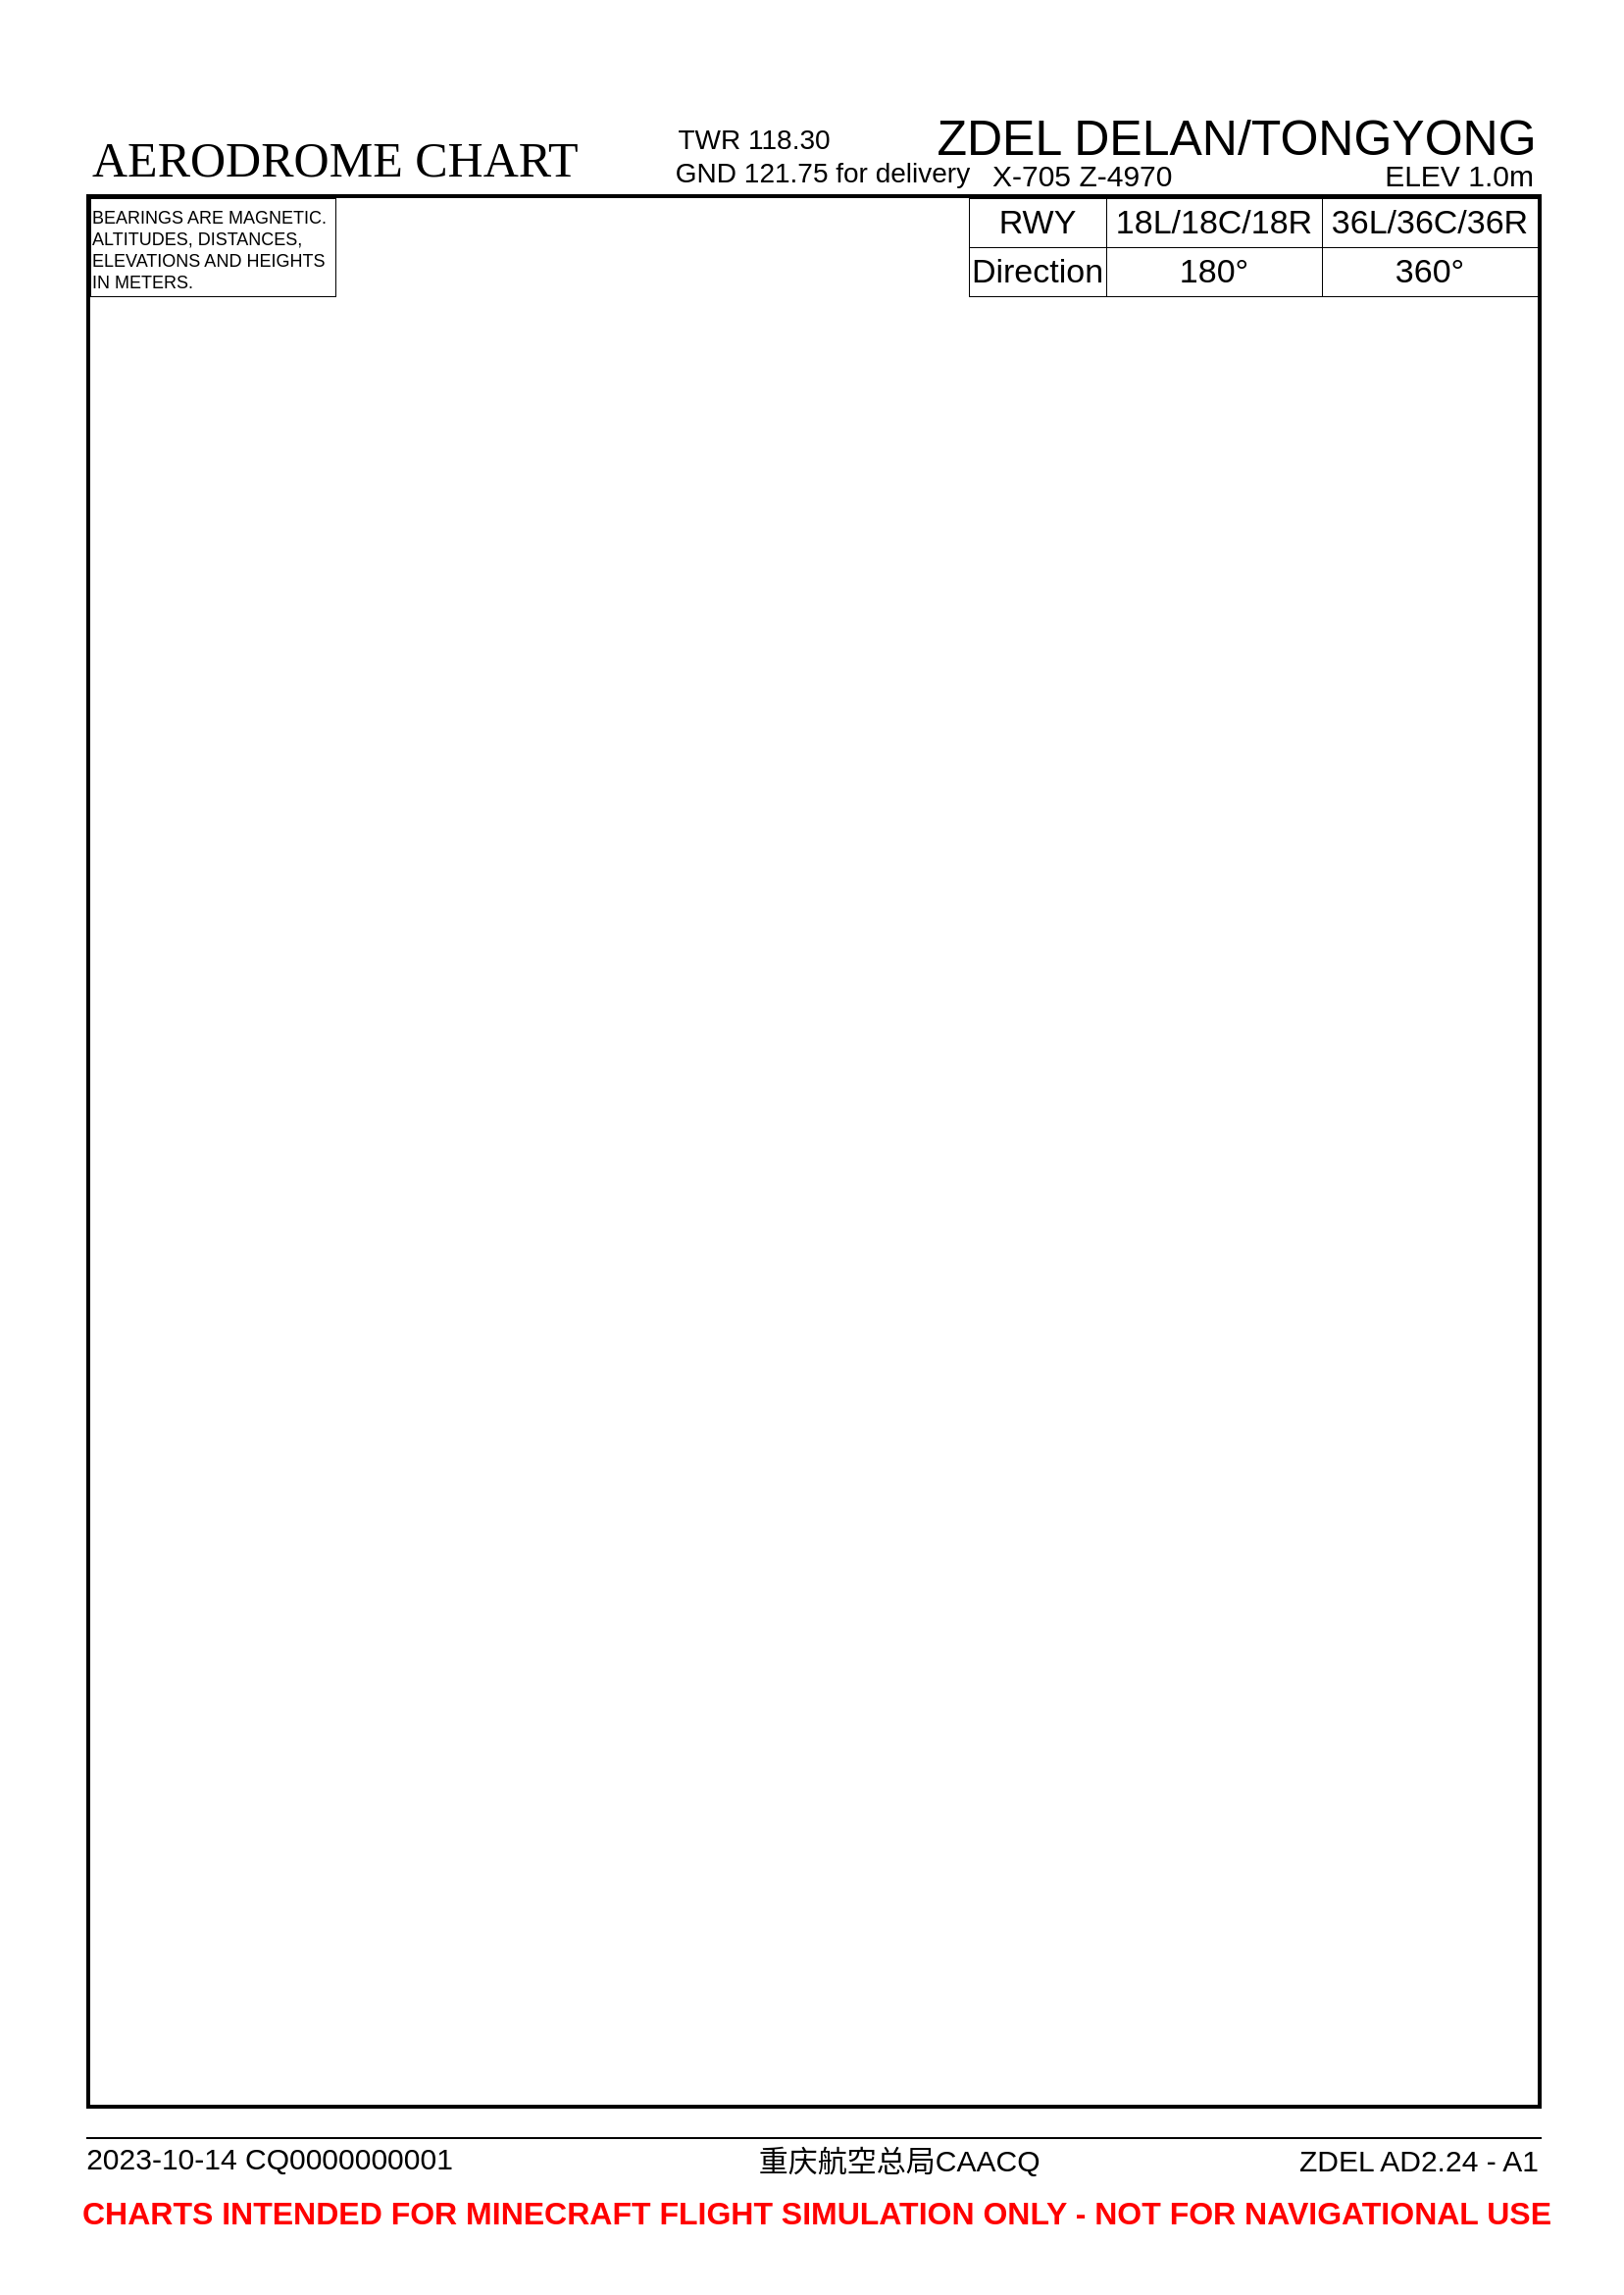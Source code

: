 <mxfile version="22.0.4" type="github">
  <diagram name="Page-1" id="w68JF28qVqXHtmyjuDGC">
    <mxGraphModel dx="949" dy="793" grid="1" gridSize="10" guides="1" tooltips="1" connect="1" arrows="1" fold="1" page="1" pageScale="1" pageWidth="827" pageHeight="1169" math="0" shadow="0">
      <root>
        <mxCell id="0" />
        <mxCell id="1" parent="0" />
        <mxCell id="R5UcSwaJLeWS2mNkYIwA-56" value="" style="rounded=0;whiteSpace=wrap;html=1;strokeColor=none;" vertex="1" parent="1">
          <mxGeometry width="827" height="1169" as="geometry" />
        </mxCell>
        <mxCell id="R5UcSwaJLeWS2mNkYIwA-57" value="" style="rounded=0;whiteSpace=wrap;html=1;strokeWidth=2;fillColor=none;" vertex="1" parent="1">
          <mxGeometry x="45" y="100" width="740" height="974" as="geometry" />
        </mxCell>
        <mxCell id="R5UcSwaJLeWS2mNkYIwA-58" value="&lt;span style=&quot;font-style: normal; font-variant-ligatures: normal; font-variant-caps: normal; letter-spacing: normal; orphans: 2; text-align: start; text-indent: 0px; text-transform: none; widows: 2; word-spacing: 0px; -webkit-text-stroke-width: 0px; text-decoration-thickness: initial; text-decoration-style: initial; text-decoration-color: initial; float: none; font-size: 25px; display: inline !important;&quot;&gt;&lt;font style=&quot;font-size: 25px;&quot;&gt;AERODROME CHART&lt;/font&gt;&lt;/span&gt;" style="text;html=1;whiteSpace=wrap;labelBackgroundColor=none;fontColor=#000000;fontFamily=Tahoma;fontStyle=0;fontSize=25;" vertex="1" parent="1">
          <mxGeometry x="45" y="60" width="264" height="40" as="geometry" />
        </mxCell>
        <mxCell id="R5UcSwaJLeWS2mNkYIwA-59" value="&lt;font style=&quot;font-size: 25px;&quot;&gt;ZDEL DELAN/TONGYONG&lt;/font&gt;" style="text;html=1;align=center;verticalAlign=middle;resizable=0;points=[];autosize=1;strokeColor=none;fillColor=none;fontSize=25;" vertex="1" parent="1">
          <mxGeometry x="465" y="49" width="330" height="40" as="geometry" />
        </mxCell>
        <mxCell id="R5UcSwaJLeWS2mNkYIwA-60" value="X-705 Z-4970                          ELEV 1.0m " style="text;whiteSpace=wrap;fontSize=15;verticalAlign=middle;" vertex="1" parent="1">
          <mxGeometry x="504" y="79" width="286" height="20" as="geometry" />
        </mxCell>
        <mxCell id="R5UcSwaJLeWS2mNkYIwA-61" value="TWR 118.30" style="text;html=1;align=center;verticalAlign=middle;resizable=0;points=[];autosize=1;strokeColor=none;fillColor=none;fontSize=14;" vertex="1" parent="1">
          <mxGeometry x="334" y="56" width="100" height="30" as="geometry" />
        </mxCell>
        <mxCell id="R5UcSwaJLeWS2mNkYIwA-62" value="GND 121.75 for delivery" style="text;html=1;align=center;verticalAlign=middle;resizable=0;points=[];autosize=1;strokeColor=none;fillColor=none;fontSize=14;" vertex="1" parent="1">
          <mxGeometry x="334" y="73" width="170" height="30" as="geometry" />
        </mxCell>
        <mxCell id="R5UcSwaJLeWS2mNkYIwA-63" value="BEARINGS ARE MAGNETIC.&#xa;ALTITUDES,   DISTANCES,&#xa;ELEVATIONS AND HEIGHTS&#xa;IN METERS." style="text;fontColor=#000000;verticalAlign=top;spacing=0;spacingTop=0;spacingBottom=0;horizontal=1;strokeColor=default;fontFamily=Helvetica;fontSize=9;spacingLeft=1;strokeWidth=0.5;perimeterSpacing=0;" vertex="1" parent="1">
          <mxGeometry x="46" y="101" width="125" height="50" as="geometry" />
        </mxCell>
        <mxCell id="R5UcSwaJLeWS2mNkYIwA-64" value="&lt;font style=&quot;font-size: 17px;&quot;&gt;RWY&lt;/font&gt;" style="rounded=0;whiteSpace=wrap;html=1;fillColor=none;fontSize=17;strokeWidth=0.5;" vertex="1" parent="1">
          <mxGeometry x="494" y="101" width="70" height="25" as="geometry" />
        </mxCell>
        <mxCell id="R5UcSwaJLeWS2mNkYIwA-65" value="18L/18C/18R" style="rounded=0;whiteSpace=wrap;html=1;fontSize=17;strokeWidth=0.5;" vertex="1" parent="1">
          <mxGeometry x="564" y="101" width="110" height="25" as="geometry" />
        </mxCell>
        <mxCell id="R5UcSwaJLeWS2mNkYIwA-66" value="Direction" style="rounded=0;whiteSpace=wrap;html=1;fillColor=none;fontSize=17;strokeWidth=0.5;" vertex="1" parent="1">
          <mxGeometry x="494" y="126" width="70" height="25" as="geometry" />
        </mxCell>
        <mxCell id="R5UcSwaJLeWS2mNkYIwA-67" value="36L/36C/36R" style="rounded=0;whiteSpace=wrap;html=1;fontSize=17;strokeWidth=0.5;" vertex="1" parent="1">
          <mxGeometry x="674" y="101" width="110" height="25" as="geometry" />
        </mxCell>
        <mxCell id="R5UcSwaJLeWS2mNkYIwA-68" value="180°" style="rounded=0;whiteSpace=wrap;html=1;fontSize=17;strokeWidth=0.5;" vertex="1" parent="1">
          <mxGeometry x="564" y="126" width="110" height="25" as="geometry" />
        </mxCell>
        <mxCell id="R5UcSwaJLeWS2mNkYIwA-69" value="360°" style="rounded=0;whiteSpace=wrap;html=1;fontSize=17;strokeWidth=0.5;" vertex="1" parent="1">
          <mxGeometry x="674" y="126" width="110" height="25" as="geometry" />
        </mxCell>
        <mxCell id="R5UcSwaJLeWS2mNkYIwA-70" value="" style="endArrow=none;html=1;rounded=0;" edge="1" parent="1">
          <mxGeometry width="50" height="50" relative="1" as="geometry">
            <mxPoint x="44" y="1090" as="sourcePoint" />
            <mxPoint x="786" y="1090" as="targetPoint" />
          </mxGeometry>
        </mxCell>
        <mxCell id="R5UcSwaJLeWS2mNkYIwA-71" value="&lt;font style=&quot;font-size: 15px;&quot;&gt;&amp;nbsp;重庆航空总局CAACQ&lt;/font&gt;" style="text;html=1;align=center;verticalAlign=middle;resizable=0;points=[];autosize=1;strokeColor=none;fillColor=none;spacingTop=2;fontSize=15;" vertex="1" parent="1">
          <mxGeometry x="371" y="1085" width="170" height="30" as="geometry" />
        </mxCell>
        <mxCell id="R5UcSwaJLeWS2mNkYIwA-72" value="ZDEL AD2.24 - A1" style="text;html=1;align=center;verticalAlign=middle;resizable=0;points=[];autosize=1;strokeColor=none;fillColor=none;fontSize=15;" vertex="1" parent="1">
          <mxGeometry x="648" y="1086" width="150" height="30" as="geometry" />
        </mxCell>
        <mxCell id="R5UcSwaJLeWS2mNkYIwA-73" value="&lt;font style=&quot;font-size: 15px;&quot;&gt;2023-10-14 CQ0000000001&lt;/font&gt;" style="text;html=1;align=center;verticalAlign=middle;resizable=0;points=[];autosize=1;strokeColor=none;fillColor=none;fontSize=15;" vertex="1" parent="1">
          <mxGeometry x="32" y="1085" width="210" height="30" as="geometry" />
        </mxCell>
        <mxCell id="R5UcSwaJLeWS2mNkYIwA-74" value="CHARTS INTENDED FOR MINECRAFT FLIGHT SIMULATION ONLY - NOT FOR NAVIGATIONAL USE" style="text;html=1;align=center;verticalAlign=middle;resizable=0;points=[];autosize=1;strokeColor=none;fillColor=none;fontColor=#FF0000;fontStyle=1;fontSize=16;" vertex="1" parent="1">
          <mxGeometry x="31" y="1113" width="770" height="30" as="geometry" />
        </mxCell>
      </root>
    </mxGraphModel>
  </diagram>
</mxfile>
